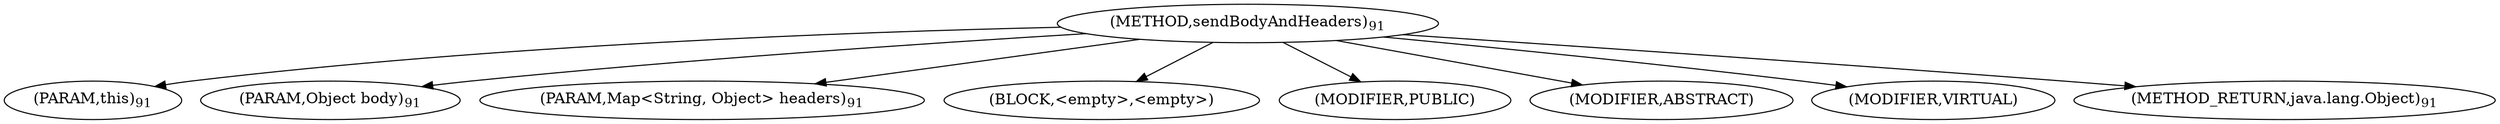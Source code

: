 digraph "sendBodyAndHeaders" {  
"63" [label = <(METHOD,sendBodyAndHeaders)<SUB>91</SUB>> ]
"64" [label = <(PARAM,this)<SUB>91</SUB>> ]
"65" [label = <(PARAM,Object body)<SUB>91</SUB>> ]
"66" [label = <(PARAM,Map&lt;String, Object&gt; headers)<SUB>91</SUB>> ]
"67" [label = <(BLOCK,&lt;empty&gt;,&lt;empty&gt;)> ]
"68" [label = <(MODIFIER,PUBLIC)> ]
"69" [label = <(MODIFIER,ABSTRACT)> ]
"70" [label = <(MODIFIER,VIRTUAL)> ]
"71" [label = <(METHOD_RETURN,java.lang.Object)<SUB>91</SUB>> ]
  "63" -> "64" 
  "63" -> "65" 
  "63" -> "66" 
  "63" -> "67" 
  "63" -> "68" 
  "63" -> "69" 
  "63" -> "70" 
  "63" -> "71" 
}
